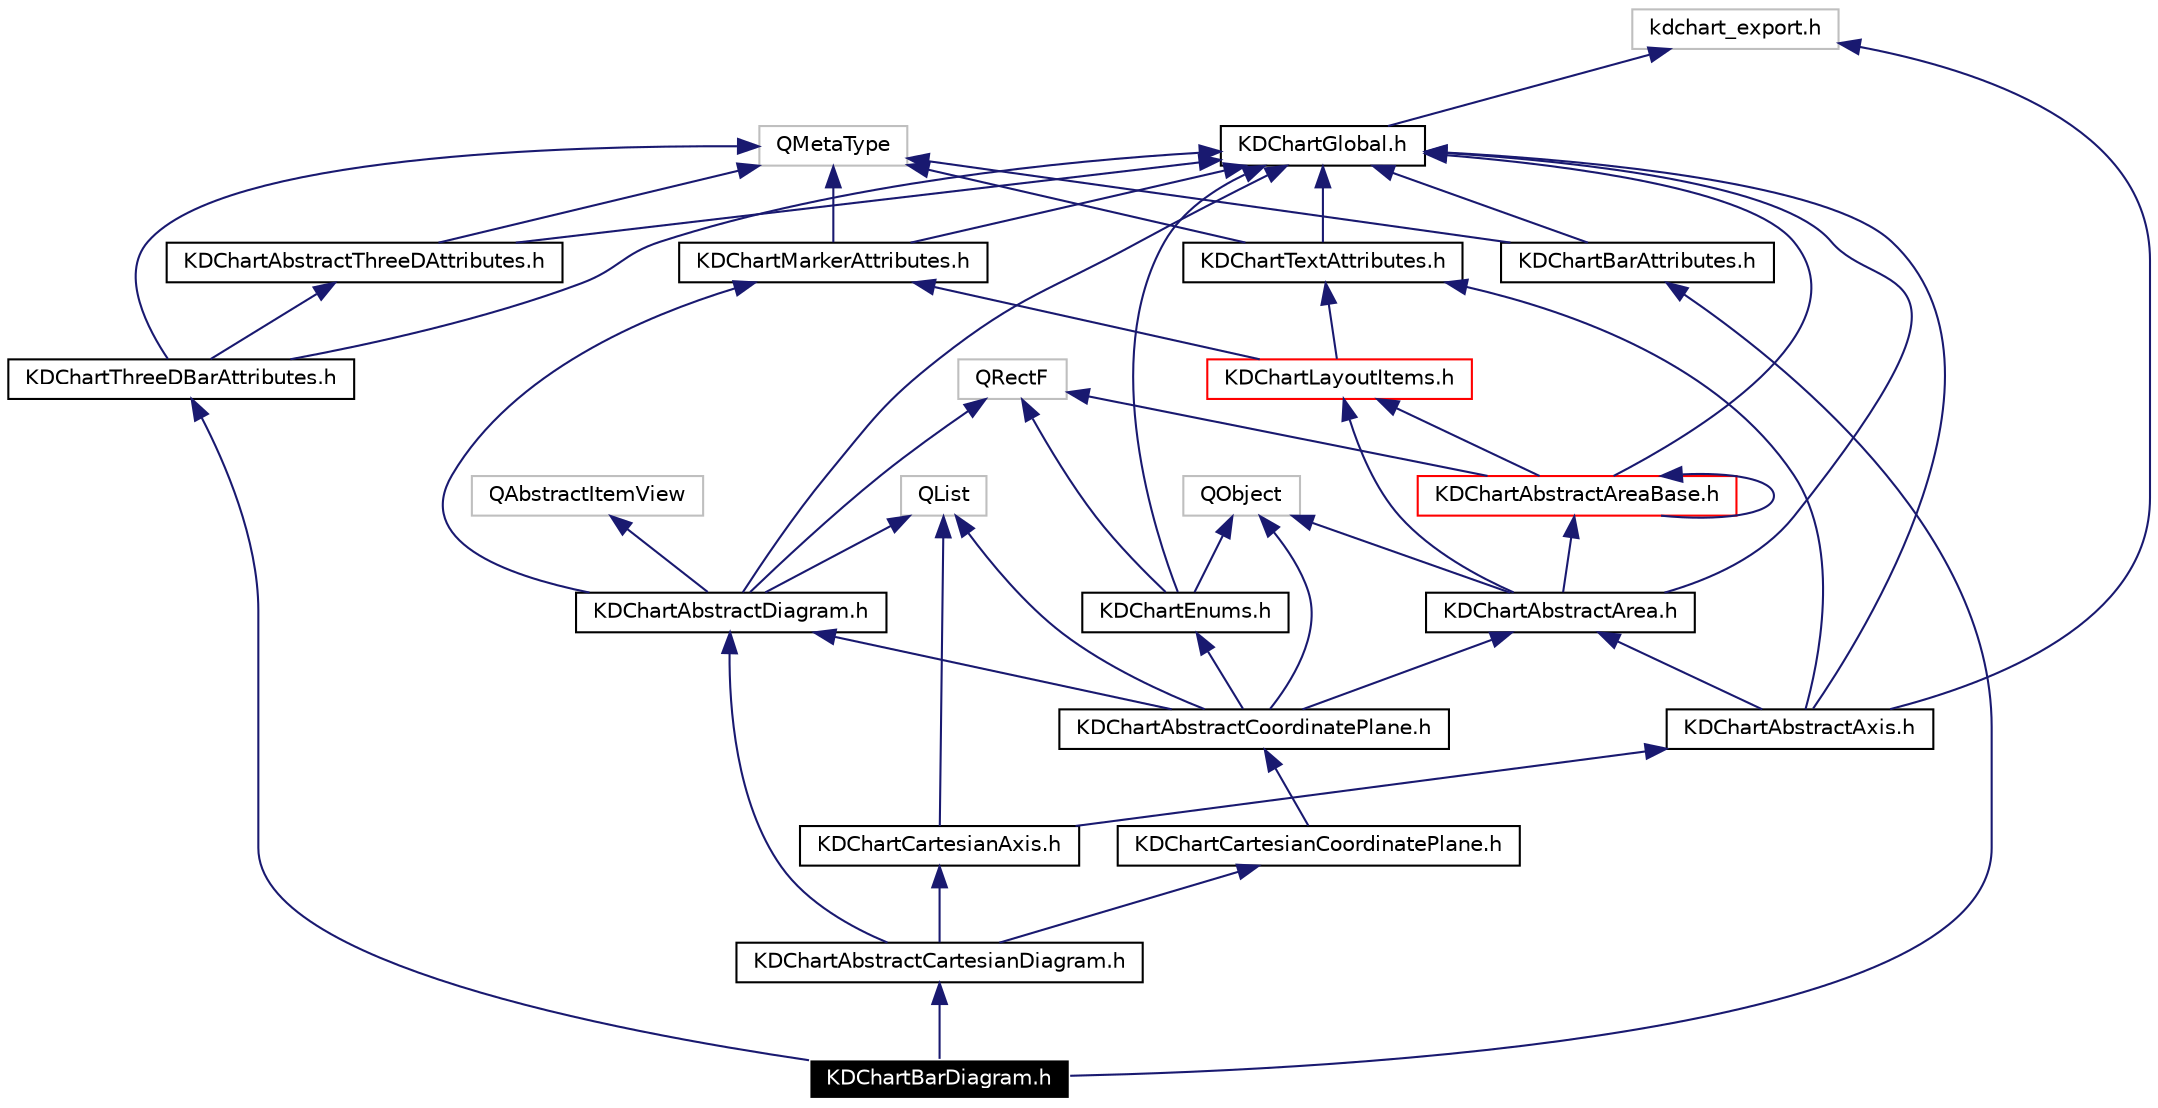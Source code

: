 digraph G
{
  edge [fontname="Helvetica",fontsize=10,labelfontname="Helvetica",labelfontsize=10];
  node [fontname="Helvetica",fontsize=10,shape=record];
  Node1052 [label="KDChartBarDiagram.h",height=0.2,width=0.4,color="white", fillcolor="black", style="filled" fontcolor="white"];
  Node1053 -> Node1052 [dir=back,color="midnightblue",fontsize=10,style="solid",fontname="Helvetica"];
  Node1053 [label="KDChartAbstractCartesianDiagram.h",height=0.2,width=0.4,color="black",URL="$_k_d_chart_abstract_cartesian_diagram_8h.html"];
  Node1054 -> Node1053 [dir=back,color="midnightblue",fontsize=10,style="solid",fontname="Helvetica"];
  Node1054 [label="KDChartCartesianCoordinatePlane.h",height=0.2,width=0.4,color="black",URL="$_k_d_chart_cartesian_coordinate_plane_8h.html"];
  Node1055 -> Node1054 [dir=back,color="midnightblue",fontsize=10,style="solid",fontname="Helvetica"];
  Node1055 [label="KDChartAbstractCoordinatePlane.h",height=0.2,width=0.4,color="black",URL="$_k_d_chart_abstract_coordinate_plane_8h.html"];
  Node1056 -> Node1055 [dir=back,color="midnightblue",fontsize=10,style="solid",fontname="Helvetica"];
  Node1056 [label="QObject",height=0.2,width=0.4,color="grey75"];
  Node1057 -> Node1055 [dir=back,color="midnightblue",fontsize=10,style="solid",fontname="Helvetica"];
  Node1057 [label="QList",height=0.2,width=0.4,color="grey75"];
  Node1058 -> Node1055 [dir=back,color="midnightblue",fontsize=10,style="solid",fontname="Helvetica"];
  Node1058 [label="KDChartAbstractArea.h",height=0.2,width=0.4,color="black",URL="$_k_d_chart_abstract_area_8h.html"];
  Node1056 -> Node1058 [dir=back,color="midnightblue",fontsize=10,style="solid",fontname="Helvetica"];
  Node1059 -> Node1058 [dir=back,color="midnightblue",fontsize=10,style="solid",fontname="Helvetica"];
  Node1059 [label="KDChartGlobal.h",height=0.2,width=0.4,color="black",URL="$_k_d_chart_global_8h.html"];
  Node1061 -> Node1059 [dir=back,color="midnightblue",fontsize=10,style="solid",fontname="Helvetica"];
  Node1061 [label="kdchart_export.h",height=0.2,width=0.4,color="grey75"];
  Node1065 -> Node1058 [dir=back,color="midnightblue",fontsize=10,style="solid",fontname="Helvetica"];
  Node1065 [label="KDChartAbstractAreaBase.h",height=0.2,width=0.4,color="red",URL="$_k_d_chart_abstract_area_base_8h.html"];
  Node1068 -> Node1065 [dir=back,color="midnightblue",fontsize=10,style="solid",fontname="Helvetica"];
  Node1068 [label="QRectF",height=0.2,width=0.4,color="grey75"];
  Node1059 -> Node1065 [dir=back,color="midnightblue",fontsize=10,style="solid",fontname="Helvetica"];
  Node1069 -> Node1065 [dir=back,color="midnightblue",fontsize=10,style="solid",fontname="Helvetica"];
  Node1069 [label="KDChartLayoutItems.h",height=0.2,width=0.4,color="red",URL="$_k_d_chart_layout_items_8h.html"];
  Node1076 -> Node1069 [dir=back,color="midnightblue",fontsize=10,style="solid",fontname="Helvetica"];
  Node1076 [label="KDChartTextAttributes.h",height=0.2,width=0.4,color="black",URL="$_k_d_chart_text_attributes_8h.html"];
  Node1078 -> Node1076 [dir=back,color="midnightblue",fontsize=10,style="solid",fontname="Helvetica"];
  Node1078 [label="QMetaType",height=0.2,width=0.4,color="grey75"];
  Node1059 -> Node1076 [dir=back,color="midnightblue",fontsize=10,style="solid",fontname="Helvetica"];
  Node1083 -> Node1069 [dir=back,color="midnightblue",fontsize=10,style="solid",fontname="Helvetica"];
  Node1083 [label="KDChartMarkerAttributes.h",height=0.2,width=0.4,color="black",URL="$_k_d_chart_marker_attributes_8h.html"];
  Node1078 -> Node1083 [dir=back,color="midnightblue",fontsize=10,style="solid",fontname="Helvetica"];
  Node1059 -> Node1083 [dir=back,color="midnightblue",fontsize=10,style="solid",fontname="Helvetica"];
  Node1065 -> Node1065 [dir=back,color="midnightblue",fontsize=10,style="solid",fontname="Helvetica"];
  Node1069 -> Node1058 [dir=back,color="midnightblue",fontsize=10,style="solid",fontname="Helvetica"];
  Node1085 -> Node1055 [dir=back,color="midnightblue",fontsize=10,style="solid",fontname="Helvetica"];
  Node1085 [label="KDChartAbstractDiagram.h",height=0.2,width=0.4,color="black",URL="$_k_d_chart_abstract_diagram_8h.html"];
  Node1057 -> Node1085 [dir=back,color="midnightblue",fontsize=10,style="solid",fontname="Helvetica"];
  Node1068 -> Node1085 [dir=back,color="midnightblue",fontsize=10,style="solid",fontname="Helvetica"];
  Node1086 -> Node1085 [dir=back,color="midnightblue",fontsize=10,style="solid",fontname="Helvetica"];
  Node1086 [label="QAbstractItemView",height=0.2,width=0.4,color="grey75"];
  Node1059 -> Node1085 [dir=back,color="midnightblue",fontsize=10,style="solid",fontname="Helvetica"];
  Node1083 -> Node1085 [dir=back,color="midnightblue",fontsize=10,style="solid",fontname="Helvetica"];
  Node1081 -> Node1055 [dir=back,color="midnightblue",fontsize=10,style="solid",fontname="Helvetica"];
  Node1081 [label="KDChartEnums.h",height=0.2,width=0.4,color="black",URL="$_k_d_chart_enums_8h.html"];
  Node1059 -> Node1081 [dir=back,color="midnightblue",fontsize=10,style="solid",fontname="Helvetica"];
  Node1068 -> Node1081 [dir=back,color="midnightblue",fontsize=10,style="solid",fontname="Helvetica"];
  Node1056 -> Node1081 [dir=back,color="midnightblue",fontsize=10,style="solid",fontname="Helvetica"];
  Node1085 -> Node1053 [dir=back,color="midnightblue",fontsize=10,style="solid",fontname="Helvetica"];
  Node1087 -> Node1053 [dir=back,color="midnightblue",fontsize=10,style="solid",fontname="Helvetica"];
  Node1087 [label="KDChartCartesianAxis.h",height=0.2,width=0.4,color="black",URL="$_k_d_chart_cartesian_axis_8h.html"];
  Node1057 -> Node1087 [dir=back,color="midnightblue",fontsize=10,style="solid",fontname="Helvetica"];
  Node1088 -> Node1087 [dir=back,color="midnightblue",fontsize=10,style="solid",fontname="Helvetica"];
  Node1088 [label="KDChartAbstractAxis.h",height=0.2,width=0.4,color="black",URL="$_k_d_chart_abstract_axis_8h.html"];
  Node1061 -> Node1088 [dir=back,color="midnightblue",fontsize=10,style="solid",fontname="Helvetica"];
  Node1059 -> Node1088 [dir=back,color="midnightblue",fontsize=10,style="solid",fontname="Helvetica"];
  Node1058 -> Node1088 [dir=back,color="midnightblue",fontsize=10,style="solid",fontname="Helvetica"];
  Node1076 -> Node1088 [dir=back,color="midnightblue",fontsize=10,style="solid",fontname="Helvetica"];
  Node1089 -> Node1052 [dir=back,color="midnightblue",fontsize=10,style="solid",fontname="Helvetica"];
  Node1089 [label="KDChartBarAttributes.h",height=0.2,width=0.4,color="black",URL="$_k_d_chart_bar_attributes_8h.html"];
  Node1078 -> Node1089 [dir=back,color="midnightblue",fontsize=10,style="solid",fontname="Helvetica"];
  Node1059 -> Node1089 [dir=back,color="midnightblue",fontsize=10,style="solid",fontname="Helvetica"];
  Node1090 -> Node1052 [dir=back,color="midnightblue",fontsize=10,style="solid",fontname="Helvetica"];
  Node1090 [label="KDChartThreeDBarAttributes.h",height=0.2,width=0.4,color="black",URL="$_k_d_chart_three_d_bar_attributes_8h.html"];
  Node1078 -> Node1090 [dir=back,color="midnightblue",fontsize=10,style="solid",fontname="Helvetica"];
  Node1091 -> Node1090 [dir=back,color="midnightblue",fontsize=10,style="solid",fontname="Helvetica"];
  Node1091 [label="KDChartAbstractThreeDAttributes.h",height=0.2,width=0.4,color="black",URL="$_k_d_chart_abstract_three_d_attributes_8h.html"];
  Node1078 -> Node1091 [dir=back,color="midnightblue",fontsize=10,style="solid",fontname="Helvetica"];
  Node1059 -> Node1091 [dir=back,color="midnightblue",fontsize=10,style="solid",fontname="Helvetica"];
  Node1059 -> Node1090 [dir=back,color="midnightblue",fontsize=10,style="solid",fontname="Helvetica"];
}
